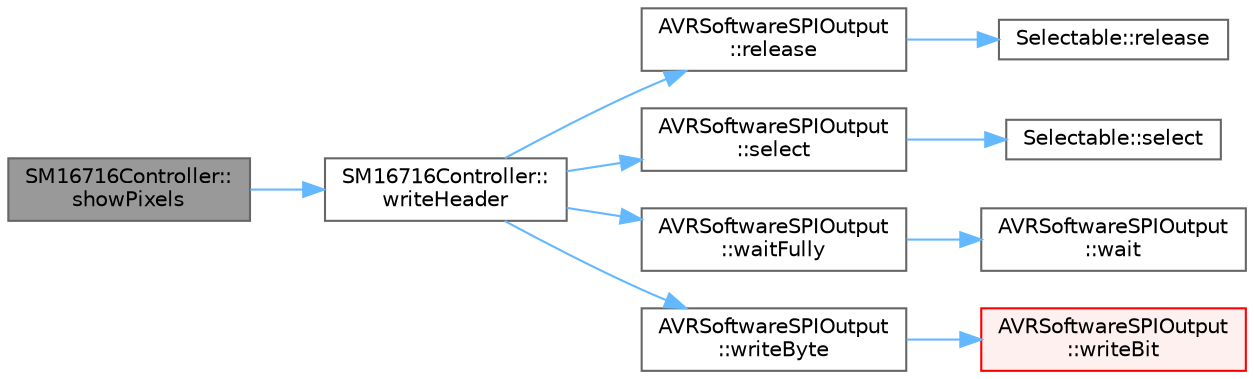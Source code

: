 digraph "SM16716Controller::showPixels"
{
 // LATEX_PDF_SIZE
  bgcolor="transparent";
  edge [fontname=Helvetica,fontsize=10,labelfontname=Helvetica,labelfontsize=10];
  node [fontname=Helvetica,fontsize=10,shape=box,height=0.2,width=0.4];
  rankdir="LR";
  Node1 [id="Node000001",label="SM16716Controller::\lshowPixels",height=0.2,width=0.4,color="gray40", fillcolor="grey60", style="filled", fontcolor="black",tooltip="Send the LED data to the strip."];
  Node1 -> Node2 [id="edge1_Node000001_Node000002",color="steelblue1",style="solid",tooltip=" "];
  Node2 [id="Node000002",label="SM16716Controller::\lwriteHeader",height=0.2,width=0.4,color="grey40", fillcolor="white", style="filled",URL="$df/d0d/group___clocked_chipsets.html#a3e9e62e92d3f9e175b43e28dbb2254e9",tooltip=" "];
  Node2 -> Node3 [id="edge2_Node000002_Node000003",color="steelblue1",style="solid",tooltip=" "];
  Node3 [id="Node000003",label="AVRSoftwareSPIOutput\l::release",height=0.2,width=0.4,color="grey40", fillcolor="white", style="filled",URL="$dc/d57/class_a_v_r_software_s_p_i_output.html#a677ab5b52bbd6011d48c3a14e3ebdcb2",tooltip="Release the SPI chip select line."];
  Node3 -> Node4 [id="edge3_Node000003_Node000004",color="steelblue1",style="solid",tooltip=" "];
  Node4 [id="Node000004",label="Selectable::release",height=0.2,width=0.4,color="grey40", fillcolor="white", style="filled",URL="$dd/da1/class_selectable.html#a190c264a07995c20d72ea5d52eb60e47",tooltip="Release this object."];
  Node2 -> Node5 [id="edge4_Node000002_Node000005",color="steelblue1",style="solid",tooltip=" "];
  Node5 [id="Node000005",label="AVRSoftwareSPIOutput\l::select",height=0.2,width=0.4,color="grey40", fillcolor="white", style="filled",URL="$dc/d57/class_a_v_r_software_s_p_i_output.html#a15872bb6ae69fd5a5c04b246fe73740e",tooltip="Select the SPI output (chip select)"];
  Node5 -> Node6 [id="edge5_Node000005_Node000006",color="steelblue1",style="solid",tooltip=" "];
  Node6 [id="Node000006",label="Selectable::select",height=0.2,width=0.4,color="grey40", fillcolor="white", style="filled",URL="$dd/da1/class_selectable.html#a5536adac637a1c55c3778158c7f38840",tooltip="Select this object."];
  Node2 -> Node7 [id="edge6_Node000002_Node000007",color="steelblue1",style="solid",tooltip=" "];
  Node7 [id="Node000007",label="AVRSoftwareSPIOutput\l::waitFully",height=0.2,width=0.4,color="grey40", fillcolor="white", style="filled",URL="$dc/d57/class_a_v_r_software_s_p_i_output.html#abc475d3c1bd94b5d61e699f7f77af905",tooltip="Wait until the SPI subsystem is ready for more data to write."];
  Node7 -> Node8 [id="edge7_Node000007_Node000008",color="steelblue1",style="solid",tooltip=" "];
  Node8 [id="Node000008",label="AVRSoftwareSPIOutput\l::wait",height=0.2,width=0.4,color="grey40", fillcolor="white", style="filled",URL="$dc/d57/class_a_v_r_software_s_p_i_output.html#a15951c5c76cc43be5b8812d29da716dc",tooltip="Wait until the SPI subsystem is ready for more data to write."];
  Node2 -> Node9 [id="edge8_Node000002_Node000009",color="steelblue1",style="solid",tooltip=" "];
  Node9 [id="Node000009",label="AVRSoftwareSPIOutput\l::writeByte",height=0.2,width=0.4,color="grey40", fillcolor="white", style="filled",URL="$dc/d57/class_a_v_r_software_s_p_i_output.html#a58393081ec8c54bd6968642b89e8bd43",tooltip="Write a single byte over SPI."];
  Node9 -> Node10 [id="edge9_Node000009_Node000010",color="steelblue1",style="solid",tooltip=" "];
  Node10 [id="Node000010",label="AVRSoftwareSPIOutput\l::writeBit",height=0.2,width=0.4,color="red", fillcolor="#FFF0F0", style="filled",URL="$dc/d57/class_a_v_r_software_s_p_i_output.html#ad13d8cd559302413e8c885aab5ad7497",tooltip="Write the BIT'th bit out via SPI, setting the data pin then strobing the clock."];
}
